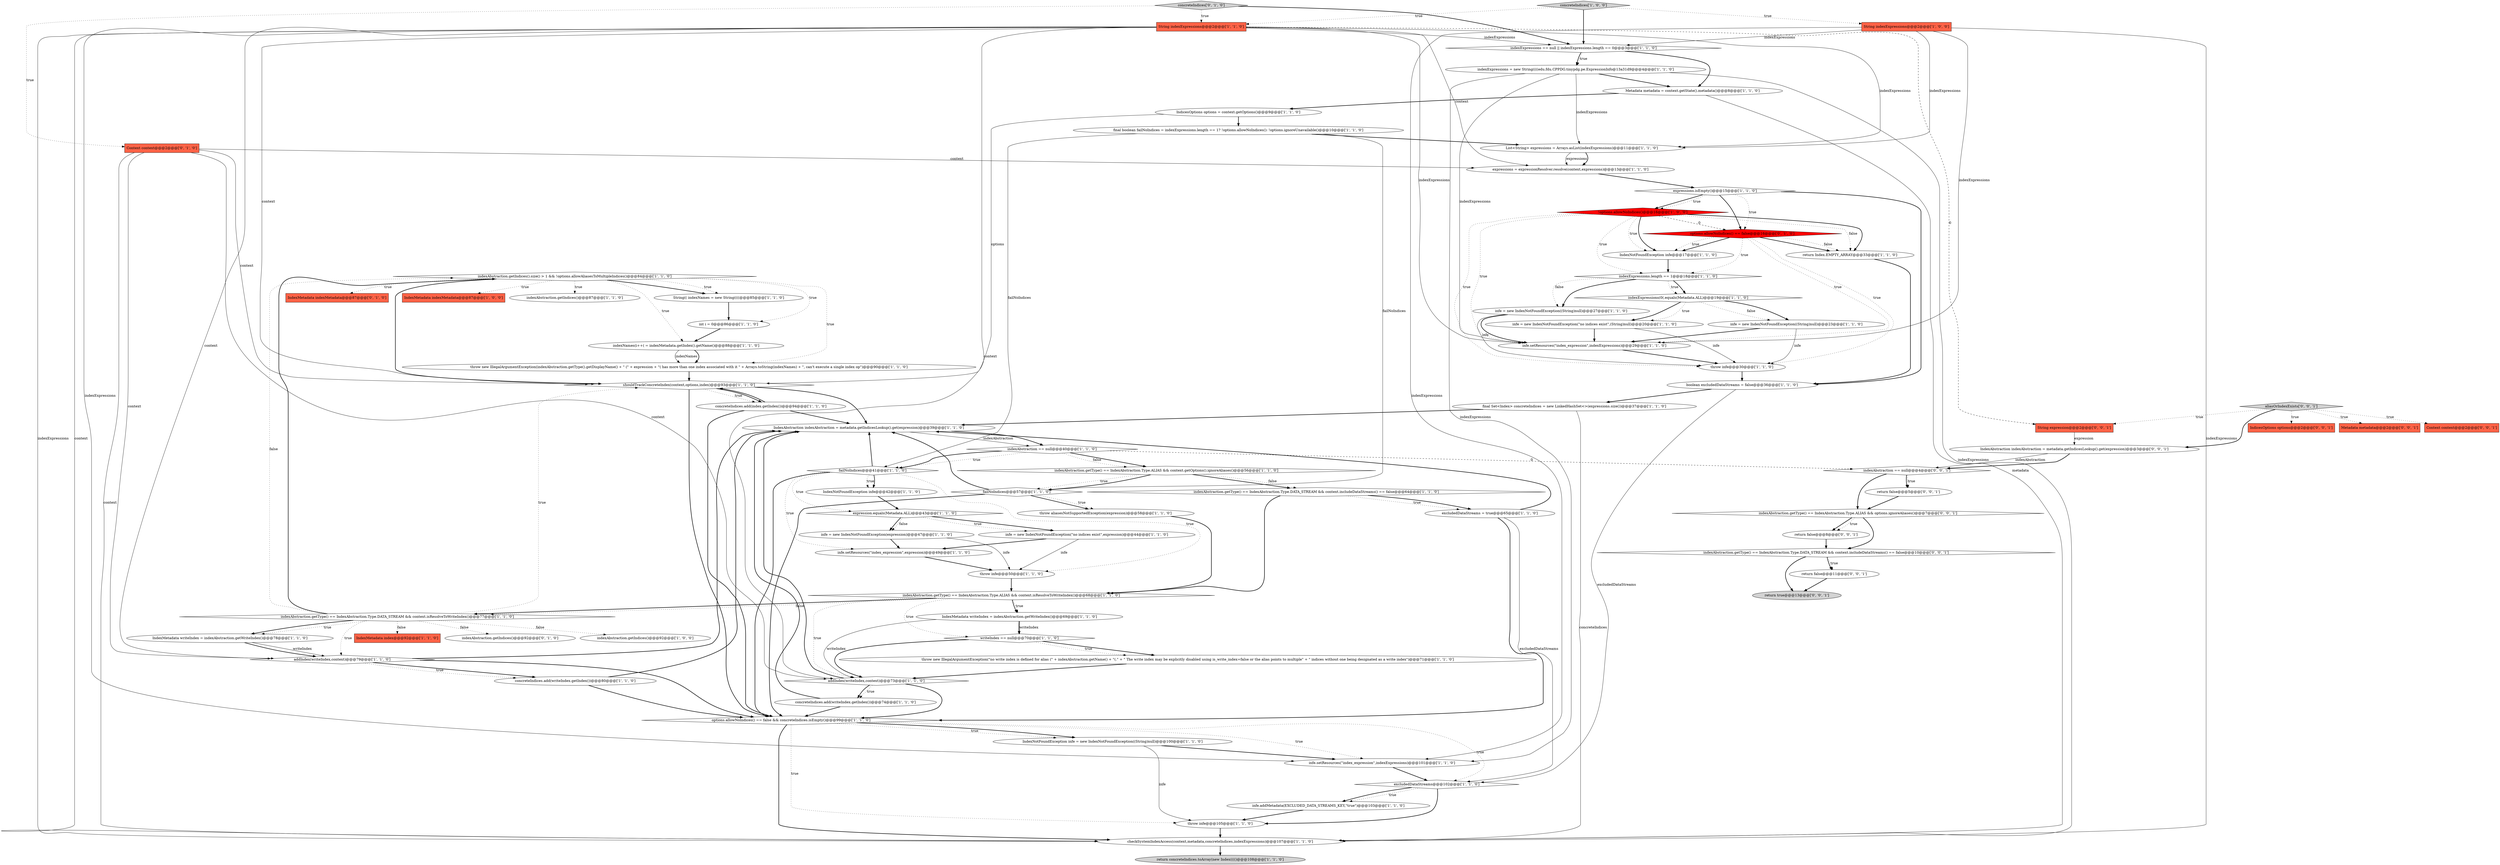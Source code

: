 digraph {
18 [style = filled, label = "indexAbstraction.getIndices()@@@87@@@['1', '1', '0']", fillcolor = white, shape = ellipse image = "AAA0AAABBB1BBB"];
3 [style = filled, label = "addIndex(writeIndex,context)@@@79@@@['1', '1', '0']", fillcolor = white, shape = diamond image = "AAA0AAABBB1BBB"];
74 [style = filled, label = "IndicesOptions options@@@2@@@['0', '0', '1']", fillcolor = tomato, shape = box image = "AAA0AAABBB3BBB"];
34 [style = filled, label = "String indexExpressions@@@2@@@['1', '1', '0']", fillcolor = tomato, shape = box image = "AAA0AAABBB1BBB"];
66 [style = filled, label = "Context context@@@2@@@['0', '1', '0']", fillcolor = tomato, shape = box image = "AAA0AAABBB2BBB"];
56 [style = filled, label = "indexExpressions(0(.equals(Metadata.ALL)@@@19@@@['1', '1', '0']", fillcolor = white, shape = diamond image = "AAA0AAABBB1BBB"];
22 [style = filled, label = "boolean excludedDataStreams = false@@@36@@@['1', '1', '0']", fillcolor = white, shape = ellipse image = "AAA0AAABBB1BBB"];
7 [style = filled, label = "indexExpressions == null || indexExpressions.length == 0@@@3@@@['1', '1', '0']", fillcolor = white, shape = diamond image = "AAA0AAABBB1BBB"];
31 [style = filled, label = "failNoIndices@@@41@@@['1', '1', '0']", fillcolor = white, shape = diamond image = "AAA0AAABBB1BBB"];
16 [style = filled, label = "infe.setResources(\"index_expression\",indexExpressions)@@@101@@@['1', '1', '0']", fillcolor = white, shape = ellipse image = "AAA0AAABBB1BBB"];
48 [style = filled, label = "Metadata metadata = context.getState().metadata()@@@8@@@['1', '1', '0']", fillcolor = white, shape = ellipse image = "AAA0AAABBB1BBB"];
2 [style = filled, label = "IndexMetadata writeIndex = indexAbstraction.getWriteIndex()@@@78@@@['1', '1', '0']", fillcolor = white, shape = ellipse image = "AAA0AAABBB1BBB"];
5 [style = filled, label = "infe = new IndexNotFoundException((String)null)@@@27@@@['1', '1', '0']", fillcolor = white, shape = ellipse image = "AAA0AAABBB1BBB"];
76 [style = filled, label = "Metadata metadata@@@2@@@['0', '0', '1']", fillcolor = tomato, shape = box image = "AAA0AAABBB3BBB"];
47 [style = filled, label = "IndexMetadata writeIndex = indexAbstraction.getWriteIndex()@@@69@@@['1', '1', '0']", fillcolor = white, shape = ellipse image = "AAA0AAABBB1BBB"];
51 [style = filled, label = "options.allowNoIndices() == false && concreteIndices.isEmpty()@@@99@@@['1', '1', '0']", fillcolor = white, shape = diamond image = "AAA0AAABBB1BBB"];
52 [style = filled, label = "failNoIndices@@@57@@@['1', '1', '0']", fillcolor = white, shape = diamond image = "AAA0AAABBB1BBB"];
35 [style = filled, label = "infe = new IndexNotFoundException(\"no indices exist\",expression)@@@44@@@['1', '1', '0']", fillcolor = white, shape = ellipse image = "AAA0AAABBB1BBB"];
70 [style = filled, label = "options.allowNoIndices() == false@@@16@@@['0', '1', '0']", fillcolor = red, shape = diamond image = "AAA1AAABBB2BBB"];
4 [style = filled, label = "shouldTrackConcreteIndex(context,options,index)@@@93@@@['1', '1', '0']", fillcolor = white, shape = diamond image = "AAA0AAABBB1BBB"];
13 [style = filled, label = "indexAbstraction.getIndices()@@@92@@@['1', '0', '0']", fillcolor = white, shape = ellipse image = "AAA0AAABBB1BBB"];
58 [style = filled, label = "indexNames(i++( = indexMetadata.getIndex().getName()@@@88@@@['1', '1', '0']", fillcolor = white, shape = ellipse image = "AAA0AAABBB1BBB"];
57 [style = filled, label = "final Set<Index> concreteIndices = new LinkedHashSet<>(expressions.size())@@@37@@@['1', '1', '0']", fillcolor = white, shape = ellipse image = "AAA0AAABBB1BBB"];
55 [style = filled, label = "IndexNotFoundException infe@@@17@@@['1', '1', '0']", fillcolor = white, shape = ellipse image = "AAA0AAABBB1BBB"];
50 [style = filled, label = "concreteIndices.add(index.getIndex())@@@94@@@['1', '1', '0']", fillcolor = white, shape = ellipse image = "AAA0AAABBB1BBB"];
59 [style = filled, label = "infe = new IndexNotFoundException((String)null)@@@23@@@['1', '1', '0']", fillcolor = white, shape = ellipse image = "AAA0AAABBB1BBB"];
67 [style = filled, label = "concreteIndices['0', '1', '0']", fillcolor = lightgray, shape = diamond image = "AAA0AAABBB2BBB"];
73 [style = filled, label = "IndexAbstraction indexAbstraction = metadata.getIndicesLookup().get(expression)@@@3@@@['0', '0', '1']", fillcolor = white, shape = ellipse image = "AAA0AAABBB3BBB"];
54 [style = filled, label = "IndicesOptions options = context.getOptions()@@@9@@@['1', '1', '0']", fillcolor = white, shape = ellipse image = "AAA0AAABBB1BBB"];
75 [style = filled, label = "return false@@@8@@@['0', '0', '1']", fillcolor = white, shape = ellipse image = "AAA0AAABBB3BBB"];
28 [style = filled, label = "throw new IllegalArgumentException(indexAbstraction.getType().getDisplayName() + \" (\" + expression + \"( has more than one index associated with it \" + Arrays.toString(indexNames) + \", can't execute a single index op\")@@@90@@@['1', '1', '0']", fillcolor = white, shape = ellipse image = "AAA0AAABBB1BBB"];
19 [style = filled, label = "infe = new IndexNotFoundException(\"no indices exist\",(String)null)@@@20@@@['1', '1', '0']", fillcolor = white, shape = ellipse image = "AAA0AAABBB1BBB"];
32 [style = filled, label = "infe.setResources(\"index_expression\",expression)@@@49@@@['1', '1', '0']", fillcolor = white, shape = ellipse image = "AAA0AAABBB1BBB"];
64 [style = filled, label = "String(( indexNames = new String((((@@@85@@@['1', '1', '0']", fillcolor = white, shape = ellipse image = "AAA0AAABBB1BBB"];
72 [style = filled, label = "return true@@@13@@@['0', '0', '1']", fillcolor = lightgray, shape = ellipse image = "AAA0AAABBB3BBB"];
39 [style = filled, label = "infe.setResources(\"index_expression\",indexExpressions)@@@29@@@['1', '1', '0']", fillcolor = white, shape = ellipse image = "AAA0AAABBB1BBB"];
37 [style = filled, label = "IndexNotFoundException infe = new IndexNotFoundException((String)null)@@@100@@@['1', '1', '0']", fillcolor = white, shape = ellipse image = "AAA0AAABBB1BBB"];
17 [style = filled, label = "indexAbstraction == null@@@40@@@['1', '1', '0']", fillcolor = white, shape = diamond image = "AAA0AAABBB1BBB"];
25 [style = filled, label = "!options.allowNoIndices()@@@16@@@['1', '0', '0']", fillcolor = red, shape = diamond image = "AAA1AAABBB1BBB"];
26 [style = filled, label = "expressions = expressionResolver.resolve(context,expressions)@@@13@@@['1', '1', '0']", fillcolor = white, shape = ellipse image = "AAA0AAABBB1BBB"];
27 [style = filled, label = "indexAbstraction.getType() == IndexAbstraction.Type.DATA_STREAM && context.isResolveToWriteIndex()@@@77@@@['1', '1', '0']", fillcolor = white, shape = diamond image = "AAA0AAABBB1BBB"];
38 [style = filled, label = "int i = 0@@@86@@@['1', '1', '0']", fillcolor = white, shape = ellipse image = "AAA0AAABBB1BBB"];
21 [style = filled, label = "expressions.isEmpty()@@@15@@@['1', '1', '0']", fillcolor = white, shape = diamond image = "AAA0AAABBB1BBB"];
42 [style = filled, label = "infe = new IndexNotFoundException(expression)@@@47@@@['1', '1', '0']", fillcolor = white, shape = ellipse image = "AAA0AAABBB1BBB"];
46 [style = filled, label = "return concreteIndices.toArray(new Index(((()@@@108@@@['1', '1', '0']", fillcolor = lightgray, shape = ellipse image = "AAA0AAABBB1BBB"];
61 [style = filled, label = "writeIndex == null@@@70@@@['1', '1', '0']", fillcolor = white, shape = diamond image = "AAA0AAABBB1BBB"];
45 [style = filled, label = "IndexMetadata index@@@92@@@['1', '1', '0']", fillcolor = tomato, shape = box image = "AAA0AAABBB1BBB"];
63 [style = filled, label = "expression.equals(Metadata.ALL)@@@43@@@['1', '1', '0']", fillcolor = white, shape = diamond image = "AAA0AAABBB1BBB"];
82 [style = filled, label = "indexAbstraction.getType() == IndexAbstraction.Type.DATA_STREAM && context.includeDataStreams() == false@@@10@@@['0', '0', '1']", fillcolor = white, shape = diamond image = "AAA0AAABBB3BBB"];
8 [style = filled, label = "indexAbstraction.getType() == IndexAbstraction.Type.ALIAS && context.isResolveToWriteIndex()@@@68@@@['1', '1', '0']", fillcolor = white, shape = diamond image = "AAA0AAABBB1BBB"];
6 [style = filled, label = "String indexExpressions@@@2@@@['1', '0', '0']", fillcolor = tomato, shape = box image = "AAA0AAABBB1BBB"];
11 [style = filled, label = "final boolean failNoIndices = indexExpressions.length == 1? !options.allowNoIndices(): !options.ignoreUnavailable()@@@10@@@['1', '1', '0']", fillcolor = white, shape = ellipse image = "AAA0AAABBB1BBB"];
33 [style = filled, label = "indexAbstraction.getIndices().size() > 1 && !options.allowAliasesToMultipleIndices()@@@84@@@['1', '1', '0']", fillcolor = white, shape = diamond image = "AAA0AAABBB1BBB"];
36 [style = filled, label = "return Index.EMPTY_ARRAY@@@33@@@['1', '1', '0']", fillcolor = white, shape = ellipse image = "AAA0AAABBB1BBB"];
49 [style = filled, label = "concreteIndices.add(writeIndex.getIndex())@@@74@@@['1', '1', '0']", fillcolor = white, shape = ellipse image = "AAA0AAABBB1BBB"];
53 [style = filled, label = "IndexAbstraction indexAbstraction = metadata.getIndicesLookup().get(expression)@@@39@@@['1', '1', '0']", fillcolor = white, shape = ellipse image = "AAA0AAABBB1BBB"];
69 [style = filled, label = "indexAbstraction.getIndices()@@@92@@@['0', '1', '0']", fillcolor = white, shape = ellipse image = "AAA0AAABBB2BBB"];
71 [style = filled, label = "return false@@@11@@@['0', '0', '1']", fillcolor = white, shape = ellipse image = "AAA0AAABBB3BBB"];
44 [style = filled, label = "excludedDataStreams@@@102@@@['1', '1', '0']", fillcolor = white, shape = diamond image = "AAA0AAABBB1BBB"];
15 [style = filled, label = "throw infe@@@30@@@['1', '1', '0']", fillcolor = white, shape = ellipse image = "AAA0AAABBB1BBB"];
23 [style = filled, label = "excludedDataStreams = true@@@65@@@['1', '1', '0']", fillcolor = white, shape = ellipse image = "AAA0AAABBB1BBB"];
40 [style = filled, label = "indexExpressions = new String((((edu.fdu.CPPDG.tinypdg.pe.ExpressionInfo@13a31d9@@@4@@@['1', '1', '0']", fillcolor = white, shape = ellipse image = "AAA0AAABBB1BBB"];
77 [style = filled, label = "return false@@@5@@@['0', '0', '1']", fillcolor = white, shape = ellipse image = "AAA0AAABBB3BBB"];
43 [style = filled, label = "throw infe@@@50@@@['1', '1', '0']", fillcolor = white, shape = ellipse image = "AAA0AAABBB1BBB"];
41 [style = filled, label = "indexAbstraction.getType() == IndexAbstraction.Type.ALIAS && context.getOptions().ignoreAliases()@@@56@@@['1', '1', '0']", fillcolor = white, shape = diamond image = "AAA0AAABBB1BBB"];
62 [style = filled, label = "concreteIndices.add(writeIndex.getIndex())@@@80@@@['1', '1', '0']", fillcolor = white, shape = ellipse image = "AAA0AAABBB1BBB"];
60 [style = filled, label = "throw infe@@@105@@@['1', '1', '0']", fillcolor = white, shape = ellipse image = "AAA0AAABBB1BBB"];
68 [style = filled, label = "IndexMetadata indexMetadata@@@87@@@['0', '1', '0']", fillcolor = tomato, shape = box image = "AAA0AAABBB2BBB"];
10 [style = filled, label = "IndexMetadata indexMetadata@@@87@@@['1', '0', '0']", fillcolor = tomato, shape = box image = "AAA0AAABBB1BBB"];
0 [style = filled, label = "throw aliasesNotSupportedException(expression)@@@58@@@['1', '1', '0']", fillcolor = white, shape = ellipse image = "AAA0AAABBB1BBB"];
9 [style = filled, label = "addIndex(writeIndex,context)@@@73@@@['1', '1', '0']", fillcolor = white, shape = diamond image = "AAA0AAABBB1BBB"];
65 [style = filled, label = "IndexNotFoundException infe@@@42@@@['1', '1', '0']", fillcolor = white, shape = ellipse image = "AAA0AAABBB1BBB"];
80 [style = filled, label = "String expression@@@2@@@['0', '0', '1']", fillcolor = tomato, shape = box image = "AAA0AAABBB3BBB"];
12 [style = filled, label = "throw new IllegalArgumentException(\"no write index is defined for alias (\" + indexAbstraction.getName() + \"(.\" + \" The write index may be explicitly disabled using is_write_index=false or the alias points to multiple\" + \" indices without one being designated as a write index\")@@@71@@@['1', '1', '0']", fillcolor = white, shape = ellipse image = "AAA0AAABBB1BBB"];
79 [style = filled, label = "Context context@@@2@@@['0', '0', '1']", fillcolor = tomato, shape = box image = "AAA0AAABBB3BBB"];
24 [style = filled, label = "concreteIndices['1', '0', '0']", fillcolor = lightgray, shape = diamond image = "AAA0AAABBB1BBB"];
78 [style = filled, label = "indexAbstraction == null@@@4@@@['0', '0', '1']", fillcolor = white, shape = diamond image = "AAA0AAABBB3BBB"];
14 [style = filled, label = "List<String> expressions = Arrays.asList(indexExpressions)@@@11@@@['1', '1', '0']", fillcolor = white, shape = ellipse image = "AAA0AAABBB1BBB"];
83 [style = filled, label = "indexAbstraction.getType() == IndexAbstraction.Type.ALIAS && options.ignoreAliases()@@@7@@@['0', '0', '1']", fillcolor = white, shape = diamond image = "AAA0AAABBB3BBB"];
81 [style = filled, label = "aliasOrIndexExists['0', '0', '1']", fillcolor = lightgray, shape = diamond image = "AAA0AAABBB3BBB"];
20 [style = filled, label = "indexExpressions.length == 1@@@18@@@['1', '1', '0']", fillcolor = white, shape = diamond image = "AAA0AAABBB1BBB"];
30 [style = filled, label = "indexAbstraction.getType() == IndexAbstraction.Type.DATA_STREAM && context.includeDataStreams() == false@@@64@@@['1', '1', '0']", fillcolor = white, shape = diamond image = "AAA0AAABBB1BBB"];
1 [style = filled, label = "infe.addMetadata(EXCLUDED_DATA_STREAMS_KEY,\"true\")@@@103@@@['1', '1', '0']", fillcolor = white, shape = ellipse image = "AAA0AAABBB1BBB"];
29 [style = filled, label = "checkSystemIndexAccess(context,metadata,concreteIndices,indexExpressions)@@@107@@@['1', '1', '0']", fillcolor = white, shape = ellipse image = "AAA0AAABBB1BBB"];
58->28 [style = bold, label=""];
6->7 [style = solid, label="indexExpressions"];
11->52 [style = solid, label="failNoIndices"];
51->37 [style = dotted, label="true"];
24->6 [style = dotted, label="true"];
9->53 [style = bold, label=""];
66->29 [style = solid, label="context"];
81->76 [style = dotted, label="true"];
54->4 [style = solid, label="options"];
31->65 [style = dotted, label="true"];
4->50 [style = dotted, label="true"];
11->14 [style = bold, label=""];
47->9 [style = solid, label="writeIndex"];
34->39 [style = solid, label="indexExpressions"];
23->51 [style = bold, label=""];
4->53 [style = bold, label=""];
60->29 [style = bold, label=""];
82->71 [style = bold, label=""];
81->73 [style = bold, label=""];
33->28 [style = dotted, label="true"];
83->75 [style = bold, label=""];
58->28 [style = solid, label="indexNames"];
49->51 [style = bold, label=""];
70->55 [style = bold, label=""];
6->29 [style = solid, label="indexExpressions"];
61->12 [style = bold, label=""];
27->2 [style = dotted, label="true"];
6->14 [style = solid, label="indexExpressions"];
34->29 [style = solid, label="indexExpressions"];
7->48 [style = bold, label=""];
12->9 [style = bold, label=""];
3->62 [style = bold, label=""];
20->56 [style = dotted, label="true"];
8->61 [style = dotted, label="true"];
70->20 [style = dotted, label="true"];
2->3 [style = solid, label="writeIndex"];
48->54 [style = bold, label=""];
23->44 [style = solid, label="excludedDataStreams"];
28->4 [style = bold, label=""];
34->4 [style = solid, label="context"];
62->53 [style = bold, label=""];
9->49 [style = dotted, label="true"];
66->9 [style = solid, label="context"];
29->46 [style = bold, label=""];
22->57 [style = bold, label=""];
43->8 [style = bold, label=""];
56->19 [style = dotted, label="true"];
0->8 [style = bold, label=""];
8->47 [style = bold, label=""];
66->4 [style = solid, label="context"];
44->1 [style = bold, label=""];
27->33 [style = bold, label=""];
30->8 [style = bold, label=""];
8->27 [style = bold, label=""];
27->13 [style = dotted, label="false"];
27->2 [style = bold, label=""];
34->29 [style = solid, label="context"];
25->70 [style = dashed, label="0"];
9->51 [style = bold, label=""];
31->63 [style = dotted, label="true"];
5->39 [style = bold, label=""];
11->31 [style = solid, label="failNoIndices"];
44->1 [style = dotted, label="true"];
25->36 [style = bold, label=""];
7->40 [style = dotted, label="true"];
25->55 [style = bold, label=""];
17->41 [style = bold, label=""];
19->39 [style = bold, label=""];
82->72 [style = bold, label=""];
6->16 [style = solid, label="indexExpressions"];
66->3 [style = solid, label="context"];
59->39 [style = bold, label=""];
21->25 [style = bold, label=""];
3->51 [style = bold, label=""];
70->39 [style = dotted, label="true"];
3->53 [style = bold, label=""];
34->26 [style = solid, label="context"];
8->27 [style = dotted, label="false"];
51->60 [style = dotted, label="true"];
53->17 [style = solid, label="indexAbstraction"];
37->60 [style = solid, label="infe"];
34->16 [style = solid, label="indexExpressions"];
25->15 [style = dotted, label="true"];
20->5 [style = dotted, label="false"];
41->30 [style = bold, label=""];
52->0 [style = bold, label=""];
31->51 [style = bold, label=""];
35->43 [style = solid, label="infe"];
41->30 [style = dotted, label="false"];
48->29 [style = solid, label="metadata"];
47->61 [style = solid, label="writeIndex"];
66->26 [style = solid, label="context"];
21->22 [style = bold, label=""];
64->38 [style = bold, label=""];
24->34 [style = dotted, label="true"];
25->20 [style = dotted, label="true"];
31->53 [style = bold, label=""];
34->3 [style = solid, label="context"];
30->23 [style = dotted, label="true"];
33->18 [style = dotted, label="true"];
73->78 [style = bold, label=""];
42->32 [style = bold, label=""];
42->43 [style = solid, label="infe"];
33->38 [style = dotted, label="true"];
82->71 [style = dotted, label="true"];
31->43 [style = dotted, label="true"];
52->0 [style = dotted, label="true"];
52->51 [style = bold, label=""];
25->55 [style = dotted, label="true"];
24->7 [style = bold, label=""];
75->82 [style = bold, label=""];
57->53 [style = bold, label=""];
37->16 [style = bold, label=""];
51->16 [style = dotted, label="true"];
33->10 [style = dotted, label="true"];
63->42 [style = bold, label=""];
27->33 [style = dotted, label="false"];
57->29 [style = solid, label="concreteIndices"];
34->14 [style = solid, label="indexExpressions"];
17->41 [style = dotted, label="false"];
33->64 [style = dotted, label="true"];
81->80 [style = dotted, label="true"];
67->7 [style = bold, label=""];
19->15 [style = solid, label="infe"];
54->11 [style = bold, label=""];
62->51 [style = bold, label=""];
70->36 [style = dotted, label="false"];
22->44 [style = solid, label="excludedDataStreams"];
27->45 [style = dotted, label="false"];
2->3 [style = bold, label=""];
47->61 [style = bold, label=""];
33->4 [style = bold, label=""];
17->78 [style = dashed, label="0"];
35->32 [style = bold, label=""];
50->4 [style = bold, label=""];
27->69 [style = dotted, label="false"];
25->39 [style = dotted, label="true"];
56->59 [style = dotted, label="false"];
27->4 [style = dotted, label="true"];
67->66 [style = dotted, label="true"];
15->22 [style = bold, label=""];
26->21 [style = bold, label=""];
71->72 [style = bold, label=""];
21->70 [style = dotted, label="true"];
21->25 [style = dotted, label="true"];
51->29 [style = bold, label=""];
51->37 [style = bold, label=""];
16->44 [style = bold, label=""];
14->26 [style = solid, label="expressions"];
40->16 [style = solid, label="indexExpressions"];
77->83 [style = bold, label=""];
8->9 [style = dotted, label="true"];
41->52 [style = dotted, label="true"];
9->49 [style = bold, label=""];
4->51 [style = bold, label=""];
4->50 [style = bold, label=""];
3->62 [style = dotted, label="true"];
56->59 [style = bold, label=""];
31->65 [style = bold, label=""];
65->63 [style = bold, label=""];
7->40 [style = bold, label=""];
1->60 [style = bold, label=""];
39->15 [style = bold, label=""];
61->12 [style = dotted, label="true"];
44->60 [style = bold, label=""];
52->53 [style = bold, label=""];
73->78 [style = solid, label="indexAbstraction"];
78->77 [style = dotted, label="true"];
40->48 [style = bold, label=""];
55->20 [style = bold, label=""];
6->39 [style = solid, label="indexExpressions"];
20->56 [style = bold, label=""];
38->58 [style = bold, label=""];
63->42 [style = dotted, label="false"];
17->31 [style = bold, label=""];
30->23 [style = bold, label=""];
25->36 [style = dotted, label="false"];
63->35 [style = dotted, label="true"];
33->58 [style = dotted, label="true"];
78->83 [style = bold, label=""];
61->9 [style = bold, label=""];
5->15 [style = solid, label="infe"];
83->75 [style = dotted, label="true"];
32->43 [style = bold, label=""];
59->15 [style = solid, label="infe"];
21->70 [style = bold, label=""];
27->3 [style = dotted, label="true"];
31->32 [style = dotted, label="true"];
20->5 [style = bold, label=""];
34->7 [style = solid, label="indexExpressions"];
41->52 [style = bold, label=""];
49->53 [style = bold, label=""];
17->31 [style = dotted, label="true"];
14->26 [style = bold, label=""];
8->47 [style = dotted, label="true"];
78->77 [style = bold, label=""];
83->82 [style = bold, label=""];
80->73 [style = solid, label="expression"];
70->15 [style = dotted, label="true"];
40->39 [style = solid, label="indexExpressions"];
34->9 [style = solid, label="context"];
40->29 [style = solid, label="indexExpressions"];
70->55 [style = dotted, label="true"];
50->51 [style = bold, label=""];
67->34 [style = dotted, label="true"];
53->17 [style = bold, label=""];
56->19 [style = bold, label=""];
81->74 [style = dotted, label="true"];
23->53 [style = bold, label=""];
70->36 [style = bold, label=""];
51->44 [style = dotted, label="true"];
33->64 [style = bold, label=""];
34->80 [style = dashed, label="0"];
81->79 [style = dotted, label="true"];
50->53 [style = bold, label=""];
33->68 [style = dotted, label="true"];
63->35 [style = bold, label=""];
40->14 [style = solid, label="indexExpressions"];
36->22 [style = bold, label=""];
}
